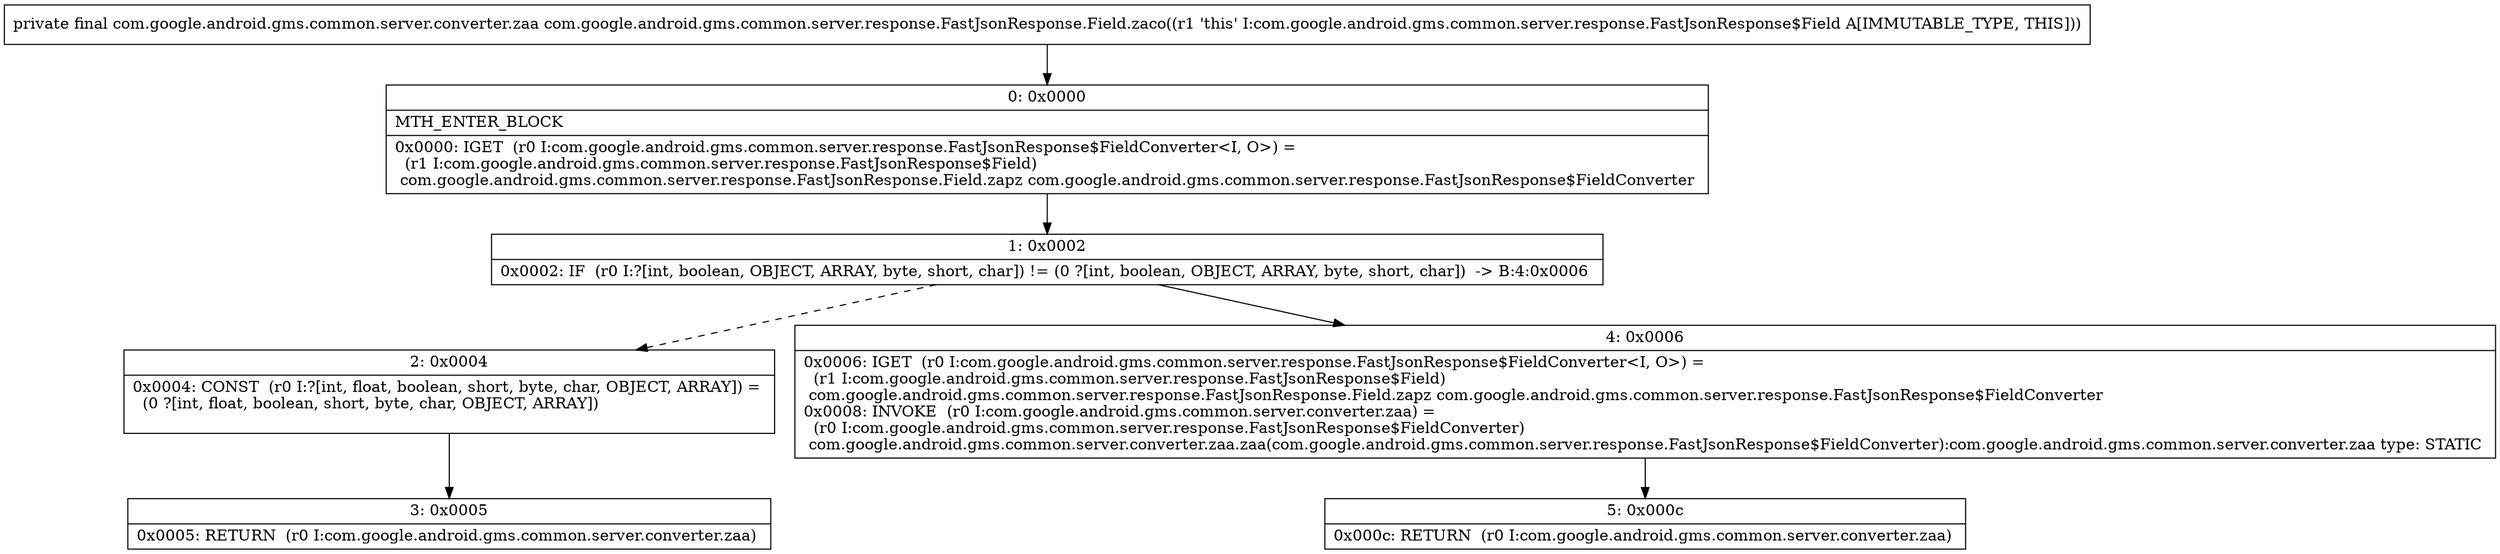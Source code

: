 digraph "CFG forcom.google.android.gms.common.server.response.FastJsonResponse.Field.zaco()Lcom\/google\/android\/gms\/common\/server\/converter\/zaa;" {
Node_0 [shape=record,label="{0\:\ 0x0000|MTH_ENTER_BLOCK\l|0x0000: IGET  (r0 I:com.google.android.gms.common.server.response.FastJsonResponse$FieldConverter\<I, O\>) = \l  (r1 I:com.google.android.gms.common.server.response.FastJsonResponse$Field)\l com.google.android.gms.common.server.response.FastJsonResponse.Field.zapz com.google.android.gms.common.server.response.FastJsonResponse$FieldConverter \l}"];
Node_1 [shape=record,label="{1\:\ 0x0002|0x0002: IF  (r0 I:?[int, boolean, OBJECT, ARRAY, byte, short, char]) != (0 ?[int, boolean, OBJECT, ARRAY, byte, short, char])  \-\> B:4:0x0006 \l}"];
Node_2 [shape=record,label="{2\:\ 0x0004|0x0004: CONST  (r0 I:?[int, float, boolean, short, byte, char, OBJECT, ARRAY]) = \l  (0 ?[int, float, boolean, short, byte, char, OBJECT, ARRAY])\l \l}"];
Node_3 [shape=record,label="{3\:\ 0x0005|0x0005: RETURN  (r0 I:com.google.android.gms.common.server.converter.zaa) \l}"];
Node_4 [shape=record,label="{4\:\ 0x0006|0x0006: IGET  (r0 I:com.google.android.gms.common.server.response.FastJsonResponse$FieldConverter\<I, O\>) = \l  (r1 I:com.google.android.gms.common.server.response.FastJsonResponse$Field)\l com.google.android.gms.common.server.response.FastJsonResponse.Field.zapz com.google.android.gms.common.server.response.FastJsonResponse$FieldConverter \l0x0008: INVOKE  (r0 I:com.google.android.gms.common.server.converter.zaa) = \l  (r0 I:com.google.android.gms.common.server.response.FastJsonResponse$FieldConverter)\l com.google.android.gms.common.server.converter.zaa.zaa(com.google.android.gms.common.server.response.FastJsonResponse$FieldConverter):com.google.android.gms.common.server.converter.zaa type: STATIC \l}"];
Node_5 [shape=record,label="{5\:\ 0x000c|0x000c: RETURN  (r0 I:com.google.android.gms.common.server.converter.zaa) \l}"];
MethodNode[shape=record,label="{private final com.google.android.gms.common.server.converter.zaa com.google.android.gms.common.server.response.FastJsonResponse.Field.zaco((r1 'this' I:com.google.android.gms.common.server.response.FastJsonResponse$Field A[IMMUTABLE_TYPE, THIS])) }"];
MethodNode -> Node_0;
Node_0 -> Node_1;
Node_1 -> Node_2[style=dashed];
Node_1 -> Node_4;
Node_2 -> Node_3;
Node_4 -> Node_5;
}

